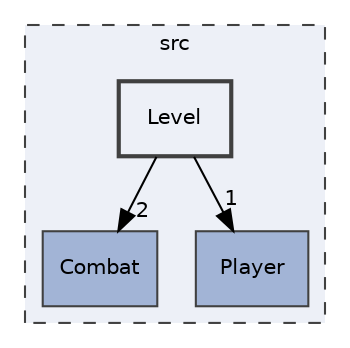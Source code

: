 digraph "Level"
{
 // LATEX_PDF_SIZE
  bgcolor="transparent";
  edge [fontname="Helvetica",fontsize="10",labelfontname="Helvetica",labelfontsize="10"];
  node [fontname="Helvetica",fontsize="10",shape=record];
  compound=true
  subgraph clusterdir_68267d1309a1af8e8297ef4c3efbcdba {
    graph [ bgcolor="#edf0f7", pencolor="grey25", style="filled,dashed,", label="src", fontname="Helvetica", fontsize="10", URL="dir_68267d1309a1af8e8297ef4c3efbcdba.html"]
  dir_03ad476b150b4410ef7c03d72a245de4 [shape=box, label="Combat", style="filled,", fillcolor="#a2b4d6", color="grey25", URL="dir_03ad476b150b4410ef7c03d72a245de4.html"];
  dir_4998621c1c5dc7c07a022c0c5b821bc6 [shape=box, label="Player", style="filled,", fillcolor="#a2b4d6", color="grey25", URL="dir_4998621c1c5dc7c07a022c0c5b821bc6.html"];
  dir_f5b2029e7f5ef321e23f1af6d7704298 [shape=box, label="Level", style="filled,bold,", fillcolor="#edf0f7", color="grey25", URL="dir_f5b2029e7f5ef321e23f1af6d7704298.html"];
  }
  dir_f5b2029e7f5ef321e23f1af6d7704298->dir_03ad476b150b4410ef7c03d72a245de4 [headlabel="2", labeldistance=1.5 headhref="dir_000002_000000.html"];
  dir_f5b2029e7f5ef321e23f1af6d7704298->dir_4998621c1c5dc7c07a022c0c5b821bc6 [headlabel="1", labeldistance=1.5 headhref="dir_000002_000003.html"];
}
